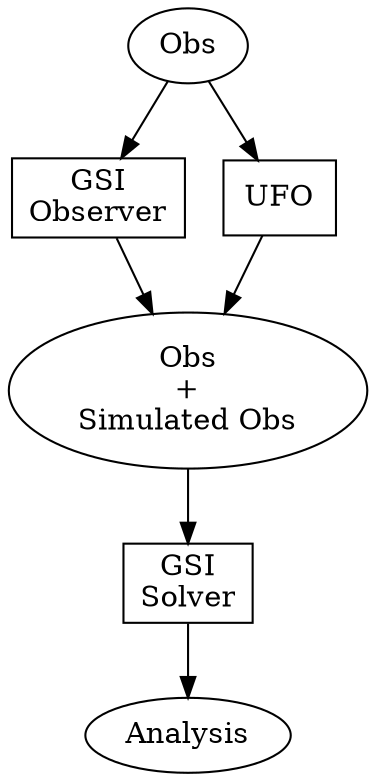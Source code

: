 digraph NcdiagFlow
  {
  obs        [ shape=ellipse, label="Obs" ];
  obs_intobs [ shape=ellipse, label="Obs\n+\nSimulated Obs" ];
  anal       [ shape=ellipse, label="Analysis" ];

  gsi_obs  [ shape=box, label="GSI\nObserver" ];
  gsi_sol  [ shape=box, label="GSI\nSolver" ];
  ufo      [ shape=box, label="UFO" ];

  obs -> gsi_obs -> obs_intobs -> gsi_sol -> anal;
  obs -> ufo -> obs_intobs;

  }
